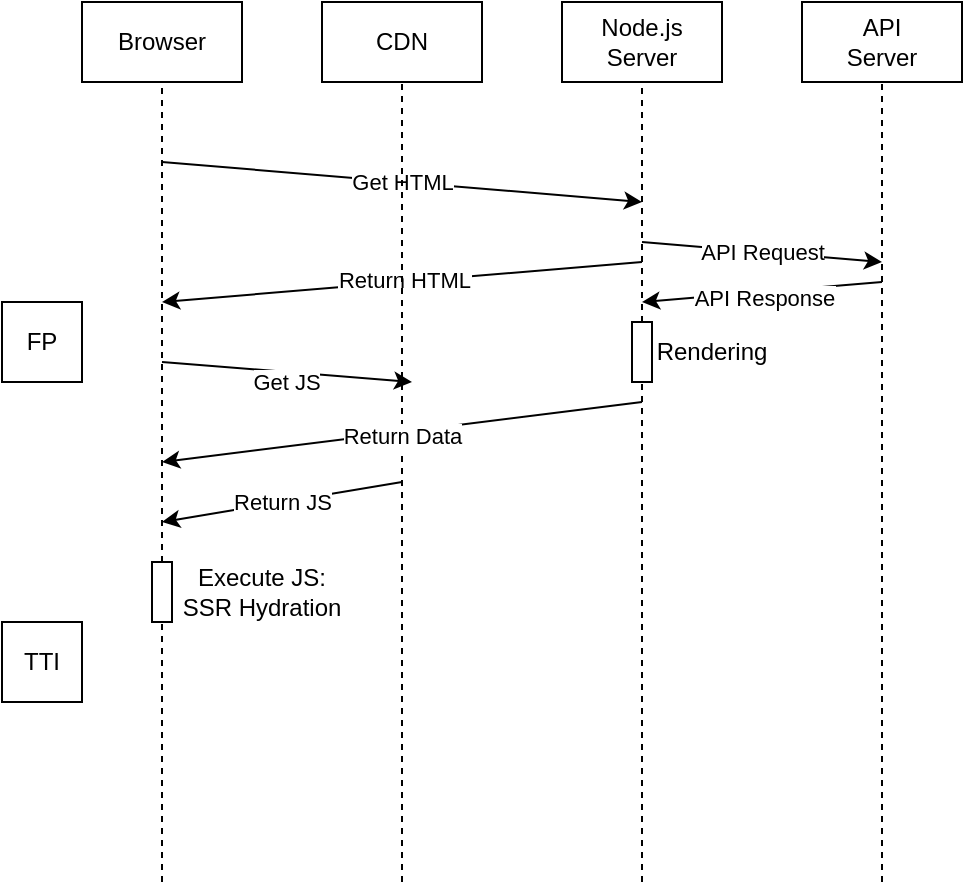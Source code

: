 <mxfile version="20.0.1" type="github"><diagram id="i3TFm-feYtzfVzxHVhGZ" name="Page-1"><mxGraphModel dx="1634" dy="868" grid="1" gridSize="10" guides="1" tooltips="1" connect="1" arrows="1" fold="1" page="1" pageScale="1" pageWidth="850" pageHeight="1100" math="0" shadow="0"><root><mxCell id="0"/><mxCell id="1" parent="0"/><mxCell id="Kl6waVznljFiOYPxmJQ3-1" value="Browser" style="rounded=0;whiteSpace=wrap;html=1;" parent="1" vertex="1"><mxGeometry x="80" y="40" width="80" height="40" as="geometry"/></mxCell><mxCell id="Kl6waVznljFiOYPxmJQ3-2" value="Node.js Server" style="rounded=0;whiteSpace=wrap;html=1;" parent="1" vertex="1"><mxGeometry x="320" y="40" width="80" height="40" as="geometry"/></mxCell><mxCell id="Kl6waVznljFiOYPxmJQ3-5" value="" style="endArrow=none;dashed=1;html=1;rounded=0;entryX=0.5;entryY=1;entryDx=0;entryDy=0;startArrow=none;" parent="1" source="Kl6waVznljFiOYPxmJQ3-23" target="Kl6waVznljFiOYPxmJQ3-1" edge="1"><mxGeometry width="50" height="50" relative="1" as="geometry"><mxPoint x="120" y="480" as="sourcePoint"/><mxPoint x="450" y="420" as="targetPoint"/></mxGeometry></mxCell><mxCell id="Kl6waVznljFiOYPxmJQ3-6" value="" style="endArrow=none;dashed=1;html=1;rounded=0;entryX=0.5;entryY=1;entryDx=0;entryDy=0;startArrow=none;" parent="1" source="Kl6waVznljFiOYPxmJQ3-14" target="Kl6waVznljFiOYPxmJQ3-2" edge="1"><mxGeometry width="50" height="50" relative="1" as="geometry"><mxPoint x="360" y="480" as="sourcePoint"/><mxPoint x="380" y="110" as="targetPoint"/></mxGeometry></mxCell><mxCell id="Kl6waVznljFiOYPxmJQ3-7" value="Get HTML" style="endArrow=classic;html=1;rounded=0;" parent="1" edge="1"><mxGeometry width="50" height="50" relative="1" as="geometry"><mxPoint x="120" y="120" as="sourcePoint"/><mxPoint x="360" y="140" as="targetPoint"/></mxGeometry></mxCell><mxCell id="Kl6waVznljFiOYPxmJQ3-8" value="API&lt;br&gt;Server" style="rounded=0;whiteSpace=wrap;html=1;" parent="1" vertex="1"><mxGeometry x="440" y="40" width="80" height="40" as="geometry"/></mxCell><mxCell id="Kl6waVznljFiOYPxmJQ3-9" value="" style="endArrow=none;dashed=1;html=1;rounded=0;entryX=0.5;entryY=1;entryDx=0;entryDy=0;" parent="1" target="Kl6waVznljFiOYPxmJQ3-8" edge="1"><mxGeometry width="50" height="50" relative="1" as="geometry"><mxPoint x="480" y="480" as="sourcePoint"/><mxPoint x="330" y="90" as="targetPoint"/></mxGeometry></mxCell><mxCell id="Kl6waVznljFiOYPxmJQ3-10" value="" style="endArrow=classic;html=1;rounded=0;" parent="1" edge="1"><mxGeometry width="50" height="50" relative="1" as="geometry"><mxPoint x="360" y="170" as="sourcePoint"/><mxPoint x="120" y="190" as="targetPoint"/></mxGeometry></mxCell><mxCell id="Kl6waVznljFiOYPxmJQ3-17" value="Return HTML" style="edgeLabel;html=1;align=center;verticalAlign=middle;resizable=0;points=[];" parent="Kl6waVznljFiOYPxmJQ3-10" vertex="1" connectable="0"><mxGeometry x="-0.009" y="-1" relative="1" as="geometry"><mxPoint as="offset"/></mxGeometry></mxCell><mxCell id="Kl6waVznljFiOYPxmJQ3-11" value="API Request" style="endArrow=classic;html=1;rounded=0;" parent="1" edge="1"><mxGeometry width="50" height="50" relative="1" as="geometry"><mxPoint x="360" y="160" as="sourcePoint"/><mxPoint x="480" y="170" as="targetPoint"/></mxGeometry></mxCell><mxCell id="Kl6waVznljFiOYPxmJQ3-12" value="" style="endArrow=classic;html=1;rounded=0;" parent="1" edge="1"><mxGeometry width="50" height="50" relative="1" as="geometry"><mxPoint x="480" y="180" as="sourcePoint"/><mxPoint x="360" y="190" as="targetPoint"/></mxGeometry></mxCell><mxCell id="Kl6waVznljFiOYPxmJQ3-13" value="API Response" style="edgeLabel;html=1;align=center;verticalAlign=middle;resizable=0;points=[];" parent="Kl6waVznljFiOYPxmJQ3-12" vertex="1" connectable="0"><mxGeometry x="0.288" y="1" relative="1" as="geometry"><mxPoint x="18" as="offset"/></mxGeometry></mxCell><mxCell id="Kl6waVznljFiOYPxmJQ3-14" value="" style="rounded=0;whiteSpace=wrap;html=1;" parent="1" vertex="1"><mxGeometry x="355" y="200" width="10" height="30" as="geometry"/></mxCell><mxCell id="Kl6waVznljFiOYPxmJQ3-15" value="" style="endArrow=none;dashed=1;html=1;rounded=0;entryX=0.5;entryY=1;entryDx=0;entryDy=0;" parent="1" target="Kl6waVznljFiOYPxmJQ3-14" edge="1"><mxGeometry width="50" height="50" relative="1" as="geometry"><mxPoint x="360" y="480" as="sourcePoint"/><mxPoint x="360" y="80" as="targetPoint"/></mxGeometry></mxCell><mxCell id="Kl6waVznljFiOYPxmJQ3-16" value="Rendering" style="text;html=1;strokeColor=none;fillColor=none;align=center;verticalAlign=middle;whiteSpace=wrap;rounded=0;" parent="1" vertex="1"><mxGeometry x="365" y="200" width="60" height="30" as="geometry"/></mxCell><mxCell id="Kl6waVznljFiOYPxmJQ3-18" value="FP" style="rounded=0;whiteSpace=wrap;html=1;" parent="1" vertex="1"><mxGeometry x="40" y="190" width="40" height="40" as="geometry"/></mxCell><mxCell id="Kl6waVznljFiOYPxmJQ3-19" value="Get JS" style="endArrow=classic;html=1;rounded=0;" parent="1" edge="1"><mxGeometry x="0.007" y="-5" width="50" height="50" relative="1" as="geometry"><mxPoint x="120" y="220" as="sourcePoint"/><mxPoint x="245" y="230" as="targetPoint"/><mxPoint as="offset"/></mxGeometry></mxCell><mxCell id="Kl6waVznljFiOYPxmJQ3-20" value="CDN" style="rounded=0;whiteSpace=wrap;html=1;" parent="1" vertex="1"><mxGeometry x="200" y="40" width="80" height="40" as="geometry"/></mxCell><mxCell id="Kl6waVznljFiOYPxmJQ3-21" value="" style="endArrow=none;dashed=1;html=1;rounded=0;entryX=0.5;entryY=1;entryDx=0;entryDy=0;" parent="1" target="Kl6waVznljFiOYPxmJQ3-20" edge="1"><mxGeometry width="50" height="50" relative="1" as="geometry"><mxPoint x="240" y="480" as="sourcePoint"/><mxPoint x="239.5" y="100" as="targetPoint"/></mxGeometry></mxCell><mxCell id="Kl6waVznljFiOYPxmJQ3-22" value="Return JS" style="endArrow=classic;html=1;rounded=0;" parent="1" edge="1"><mxGeometry width="50" height="50" relative="1" as="geometry"><mxPoint x="240" y="280" as="sourcePoint"/><mxPoint x="120" y="300" as="targetPoint"/><mxPoint as="offset"/></mxGeometry></mxCell><mxCell id="Kl6waVznljFiOYPxmJQ3-23" value="" style="rounded=0;whiteSpace=wrap;html=1;" parent="1" vertex="1"><mxGeometry x="115" y="320" width="10" height="30" as="geometry"/></mxCell><mxCell id="Kl6waVznljFiOYPxmJQ3-24" value="" style="endArrow=none;dashed=1;html=1;rounded=0;entryX=0.5;entryY=1;entryDx=0;entryDy=0;" parent="1" target="Kl6waVznljFiOYPxmJQ3-23" edge="1"><mxGeometry width="50" height="50" relative="1" as="geometry"><mxPoint x="120" y="480" as="sourcePoint"/><mxPoint x="120" y="80" as="targetPoint"/></mxGeometry></mxCell><mxCell id="Kl6waVznljFiOYPxmJQ3-25" value="Execute JS:&lt;br&gt;SSR Hydration" style="text;html=1;strokeColor=none;fillColor=none;align=center;verticalAlign=middle;whiteSpace=wrap;rounded=0;" parent="1" vertex="1"><mxGeometry x="125" y="320" width="90" height="30" as="geometry"/></mxCell><mxCell id="Kl6waVznljFiOYPxmJQ3-26" value="TTI" style="rounded=0;whiteSpace=wrap;html=1;" parent="1" vertex="1"><mxGeometry x="40" y="350" width="40" height="40" as="geometry"/></mxCell><mxCell id="F3ynPj9j3ZLiVviQ3-B2-1" value="" style="endArrow=classic;html=1;rounded=0;" edge="1" parent="1"><mxGeometry width="50" height="50" relative="1" as="geometry"><mxPoint x="360" y="240" as="sourcePoint"/><mxPoint x="120" y="270" as="targetPoint"/></mxGeometry></mxCell><mxCell id="F3ynPj9j3ZLiVviQ3-B2-2" value="Return Data" style="edgeLabel;html=1;align=center;verticalAlign=middle;resizable=0;points=[];" vertex="1" connectable="0" parent="F3ynPj9j3ZLiVviQ3-B2-1"><mxGeometry x="0.091" relative="1" as="geometry"><mxPoint x="11" as="offset"/></mxGeometry></mxCell></root></mxGraphModel></diagram></mxfile>